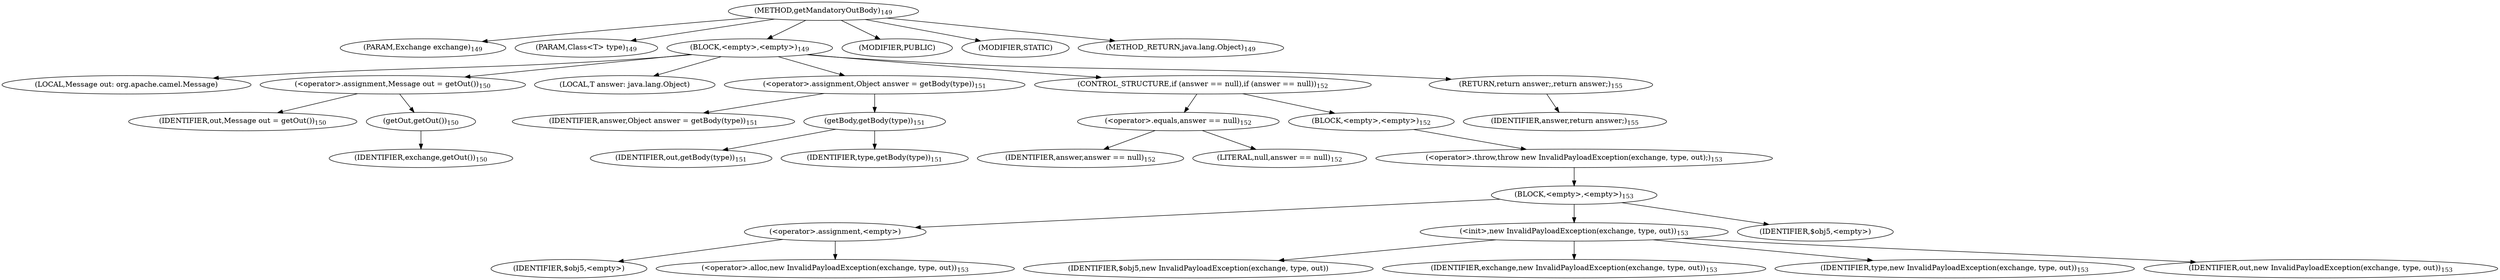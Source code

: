 digraph "getMandatoryOutBody" {  
"253" [label = <(METHOD,getMandatoryOutBody)<SUB>149</SUB>> ]
"254" [label = <(PARAM,Exchange exchange)<SUB>149</SUB>> ]
"255" [label = <(PARAM,Class&lt;T&gt; type)<SUB>149</SUB>> ]
"256" [label = <(BLOCK,&lt;empty&gt;,&lt;empty&gt;)<SUB>149</SUB>> ]
"257" [label = <(LOCAL,Message out: org.apache.camel.Message)> ]
"258" [label = <(&lt;operator&gt;.assignment,Message out = getOut())<SUB>150</SUB>> ]
"259" [label = <(IDENTIFIER,out,Message out = getOut())<SUB>150</SUB>> ]
"260" [label = <(getOut,getOut())<SUB>150</SUB>> ]
"261" [label = <(IDENTIFIER,exchange,getOut())<SUB>150</SUB>> ]
"262" [label = <(LOCAL,T answer: java.lang.Object)> ]
"263" [label = <(&lt;operator&gt;.assignment,Object answer = getBody(type))<SUB>151</SUB>> ]
"264" [label = <(IDENTIFIER,answer,Object answer = getBody(type))<SUB>151</SUB>> ]
"265" [label = <(getBody,getBody(type))<SUB>151</SUB>> ]
"266" [label = <(IDENTIFIER,out,getBody(type))<SUB>151</SUB>> ]
"267" [label = <(IDENTIFIER,type,getBody(type))<SUB>151</SUB>> ]
"268" [label = <(CONTROL_STRUCTURE,if (answer == null),if (answer == null))<SUB>152</SUB>> ]
"269" [label = <(&lt;operator&gt;.equals,answer == null)<SUB>152</SUB>> ]
"270" [label = <(IDENTIFIER,answer,answer == null)<SUB>152</SUB>> ]
"271" [label = <(LITERAL,null,answer == null)<SUB>152</SUB>> ]
"272" [label = <(BLOCK,&lt;empty&gt;,&lt;empty&gt;)<SUB>152</SUB>> ]
"273" [label = <(&lt;operator&gt;.throw,throw new InvalidPayloadException(exchange, type, out);)<SUB>153</SUB>> ]
"274" [label = <(BLOCK,&lt;empty&gt;,&lt;empty&gt;)<SUB>153</SUB>> ]
"275" [label = <(&lt;operator&gt;.assignment,&lt;empty&gt;)> ]
"276" [label = <(IDENTIFIER,$obj5,&lt;empty&gt;)> ]
"277" [label = <(&lt;operator&gt;.alloc,new InvalidPayloadException(exchange, type, out))<SUB>153</SUB>> ]
"278" [label = <(&lt;init&gt;,new InvalidPayloadException(exchange, type, out))<SUB>153</SUB>> ]
"279" [label = <(IDENTIFIER,$obj5,new InvalidPayloadException(exchange, type, out))> ]
"280" [label = <(IDENTIFIER,exchange,new InvalidPayloadException(exchange, type, out))<SUB>153</SUB>> ]
"281" [label = <(IDENTIFIER,type,new InvalidPayloadException(exchange, type, out))<SUB>153</SUB>> ]
"282" [label = <(IDENTIFIER,out,new InvalidPayloadException(exchange, type, out))<SUB>153</SUB>> ]
"283" [label = <(IDENTIFIER,$obj5,&lt;empty&gt;)> ]
"284" [label = <(RETURN,return answer;,return answer;)<SUB>155</SUB>> ]
"285" [label = <(IDENTIFIER,answer,return answer;)<SUB>155</SUB>> ]
"286" [label = <(MODIFIER,PUBLIC)> ]
"287" [label = <(MODIFIER,STATIC)> ]
"288" [label = <(METHOD_RETURN,java.lang.Object)<SUB>149</SUB>> ]
  "253" -> "254" 
  "253" -> "255" 
  "253" -> "256" 
  "253" -> "286" 
  "253" -> "287" 
  "253" -> "288" 
  "256" -> "257" 
  "256" -> "258" 
  "256" -> "262" 
  "256" -> "263" 
  "256" -> "268" 
  "256" -> "284" 
  "258" -> "259" 
  "258" -> "260" 
  "260" -> "261" 
  "263" -> "264" 
  "263" -> "265" 
  "265" -> "266" 
  "265" -> "267" 
  "268" -> "269" 
  "268" -> "272" 
  "269" -> "270" 
  "269" -> "271" 
  "272" -> "273" 
  "273" -> "274" 
  "274" -> "275" 
  "274" -> "278" 
  "274" -> "283" 
  "275" -> "276" 
  "275" -> "277" 
  "278" -> "279" 
  "278" -> "280" 
  "278" -> "281" 
  "278" -> "282" 
  "284" -> "285" 
}
